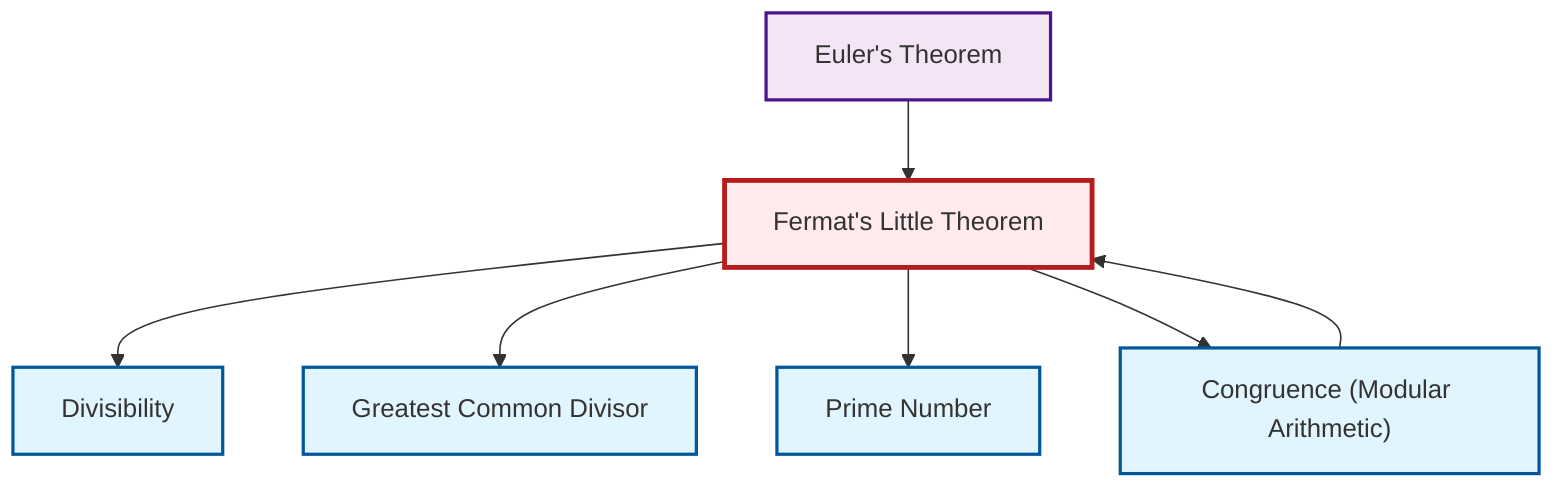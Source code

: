 graph TD
    classDef definition fill:#e1f5fe,stroke:#01579b,stroke-width:2px
    classDef theorem fill:#f3e5f5,stroke:#4a148c,stroke-width:2px
    classDef axiom fill:#fff3e0,stroke:#e65100,stroke-width:2px
    classDef example fill:#e8f5e9,stroke:#1b5e20,stroke-width:2px
    classDef current fill:#ffebee,stroke:#b71c1c,stroke-width:3px
    def-gcd["Greatest Common Divisor"]:::definition
    thm-fermat-little["Fermat's Little Theorem"]:::theorem
    def-prime["Prime Number"]:::definition
    def-congruence["Congruence (Modular Arithmetic)"]:::definition
    def-divisibility["Divisibility"]:::definition
    thm-euler["Euler's Theorem"]:::theorem
    thm-fermat-little --> def-divisibility
    def-congruence --> thm-fermat-little
    thm-fermat-little --> def-gcd
    thm-fermat-little --> def-prime
    thm-euler --> thm-fermat-little
    thm-fermat-little --> def-congruence
    class thm-fermat-little current